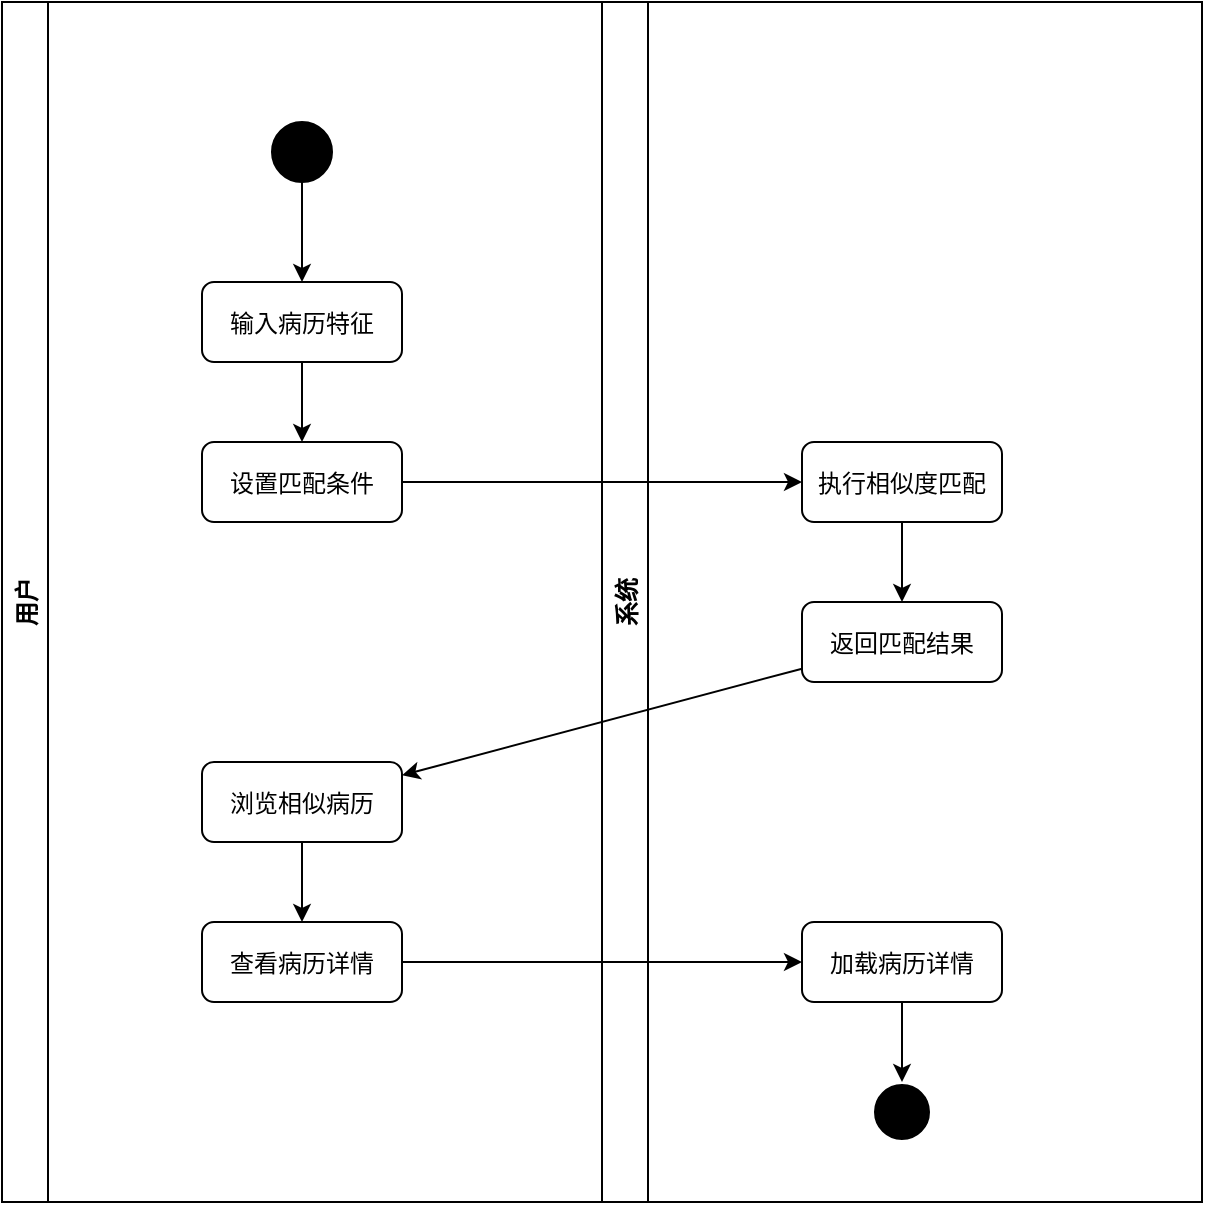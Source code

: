 <mxfile>
    <diagram id="similar-case-query" name="相似病历查询活动图">
        <mxGraphModel dx="1422" dy="798" grid="1" gridSize="10" guides="1" tooltips="1" connect="1" arrows="1" fold="1" page="1" pageScale="1" pageWidth="827" pageHeight="1169" math="0" shadow="0">
            <root>
                <mxCell id="0"/>
                <mxCell id="1" parent="0"/>
                
                <!-- 泳道 -->
                <mxCell id="user_lane" value="用户" style="swimlane;horizontal=0;" vertex="1" parent="1">
                    <mxGeometry x="40" y="40" width="300" height="600" as="geometry"/>
                </mxCell>
                
                <mxCell id="system_lane" value="系统" style="swimlane;horizontal=0;" vertex="1" parent="1">
                    <mxGeometry x="340" y="40" width="300" height="600" as="geometry"/>
                </mxCell>

                <!-- 开始节点 -->
                <mxCell id="start" value="" style="ellipse;fillColor=#000000;" vertex="1" parent="user_lane">
                    <mxGeometry x="135" y="60" width="30" height="30" as="geometry"/>
                </mxCell>

                <!-- 用户活动 -->
                <mxCell id="act1" value="输入病历特征" style="rounded=1;" vertex="1" parent="user_lane">
                    <mxGeometry x="100" y="140" width="100" height="40" as="geometry"/>
                </mxCell>

                <mxCell id="act2" value="设置匹配条件" style="rounded=1;" vertex="1" parent="user_lane">
                    <mxGeometry x="100" y="220" width="100" height="40" as="geometry"/>
                </mxCell>

                <mxCell id="act3" value="浏览相似病历" style="rounded=1;" vertex="1" parent="user_lane">
                    <mxGeometry x="100" y="380" width="100" height="40" as="geometry"/>
                </mxCell>

                <mxCell id="act4" value="查看病历详情" style="rounded=1;" vertex="1" parent="user_lane">
                    <mxGeometry x="100" y="460" width="100" height="40" as="geometry"/>
                </mxCell>

                <!-- 系统活动 -->
                <mxCell id="sys_act1" value="执行相似度匹配" style="rounded=1;" vertex="1" parent="system_lane">
                    <mxGeometry x="100" y="220" width="100" height="40" as="geometry"/>
                </mxCell>

                <mxCell id="sys_act2" value="返回匹配结果" style="rounded=1;" vertex="1" parent="system_lane">
                    <mxGeometry x="100" y="300" width="100" height="40" as="geometry"/>
                </mxCell>

                <mxCell id="sys_act3" value="加载病历详情" style="rounded=1;" vertex="1" parent="system_lane">
                    <mxGeometry x="100" y="460" width="100" height="40" as="geometry"/>
                </mxCell>

                <!-- 结束节点 -->
                <mxCell id="end" value="" style="ellipse;fillColor=#000000;strokeColor=#ffffff;strokeWidth=2;" vertex="1" parent="system_lane">
                    <mxGeometry x="135" y="540" width="30" height="30" as="geometry"/>
                </mxCell>

                <!-- 连接线 -->
                <mxCell id="edge1" value="" style="endArrow=classic;html=1;" edge="1" parent="1" source="start" target="act1">
                    <mxGeometry relative="1" as="geometry"/>
                </mxCell>

                <mxCell id="edge2" value="" style="endArrow=classic;html=1;" edge="1" parent="1" source="act1" target="act2">
                    <mxGeometry relative="1" as="geometry"/>
                </mxCell>

                <mxCell id="edge3" value="" style="endArrow=classic;html=1;" edge="1" parent="1" source="act2" target="sys_act1">
                    <mxGeometry relative="1" as="geometry"/>
                </mxCell>

                <mxCell id="edge4" value="" style="endArrow=classic;html=1;" edge="1" parent="1" source="sys_act1" target="sys_act2">
                    <mxGeometry relative="1" as="geometry"/>
                </mxCell>

                <mxCell id="edge5" value="" style="endArrow=classic;html=1;" edge="1" parent="1" source="sys_act2" target="act3">
                    <mxGeometry relative="1" as="geometry"/>
                </mxCell>

                <mxCell id="edge6" value="" style="endArrow=classic;html=1;" edge="1" parent="1" source="act3" target="act4">
                    <mxGeometry relative="1" as="geometry"/>
                </mxCell>

                <mxCell id="edge7" value="" style="endArrow=classic;html=1;" edge="1" parent="1" source="act4" target="sys_act3">
                    <mxGeometry relative="1" as="geometry"/>
                </mxCell>

                <mxCell id="edge8" value="" style="endArrow=classic;html=1;" edge="1" parent="1" source="sys_act3" target="end">
                    <mxGeometry relative="1" as="geometry"/>
                </mxCell>

            </root>
        </mxGraphModel>
    </diagram>
</mxfile>